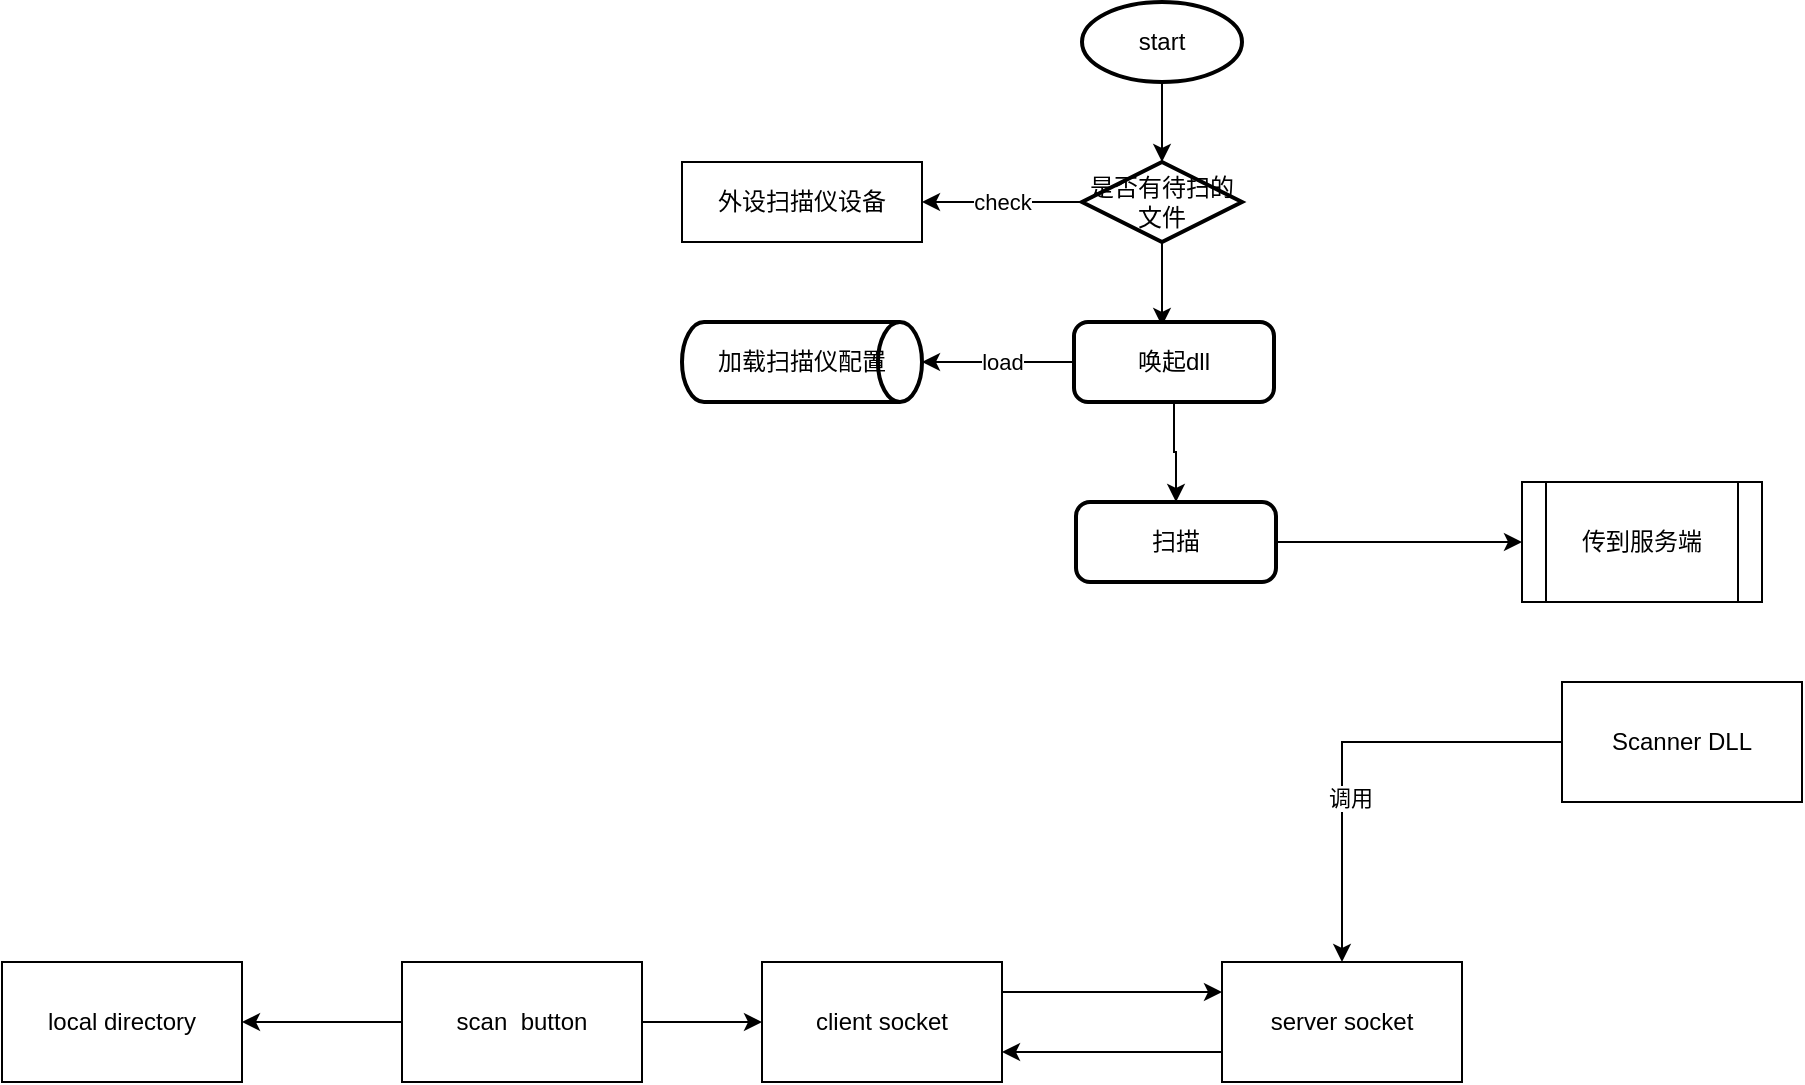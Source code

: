 <mxfile version="16.2.2" type="github">
  <diagram id="gqwgJQvt6GxcC7z-_AkO" name="Page-1">
    <mxGraphModel dx="2036" dy="749" grid="1" gridSize="10" guides="1" tooltips="1" connect="1" arrows="1" fold="1" page="1" pageScale="1" pageWidth="827" pageHeight="1169" math="0" shadow="0">
      <root>
        <mxCell id="0" />
        <mxCell id="1" parent="0" />
        <mxCell id="sH6OMR17xY7aLeD4Rl4U-1" value="外设扫描仪设备" style="rounded=0;whiteSpace=wrap;html=1;" parent="1" vertex="1">
          <mxGeometry x="120" y="280" width="120" height="40" as="geometry" />
        </mxCell>
        <mxCell id="sH6OMR17xY7aLeD4Rl4U-8" style="edgeStyle=orthogonalEdgeStyle;rounded=0;orthogonalLoop=1;jettySize=auto;html=1;exitX=0.5;exitY=1;exitDx=0;exitDy=0;exitPerimeter=0;entryX=0.5;entryY=0;entryDx=0;entryDy=0;entryPerimeter=0;" parent="1" source="sH6OMR17xY7aLeD4Rl4U-3" target="sH6OMR17xY7aLeD4Rl4U-4" edge="1">
          <mxGeometry relative="1" as="geometry" />
        </mxCell>
        <mxCell id="sH6OMR17xY7aLeD4Rl4U-3" value="start" style="strokeWidth=2;html=1;shape=mxgraph.flowchart.start_1;whiteSpace=wrap;" parent="1" vertex="1">
          <mxGeometry x="320" y="200" width="80" height="40" as="geometry" />
        </mxCell>
        <mxCell id="sH6OMR17xY7aLeD4Rl4U-5" value="check" style="edgeStyle=orthogonalEdgeStyle;rounded=0;orthogonalLoop=1;jettySize=auto;html=1;exitX=0;exitY=0.5;exitDx=0;exitDy=0;exitPerimeter=0;entryX=1;entryY=0.5;entryDx=0;entryDy=0;" parent="1" source="sH6OMR17xY7aLeD4Rl4U-4" target="sH6OMR17xY7aLeD4Rl4U-1" edge="1">
          <mxGeometry relative="1" as="geometry" />
        </mxCell>
        <mxCell id="sH6OMR17xY7aLeD4Rl4U-7" style="edgeStyle=orthogonalEdgeStyle;rounded=0;orthogonalLoop=1;jettySize=auto;html=1;exitX=0.5;exitY=1;exitDx=0;exitDy=0;exitPerimeter=0;entryX=0.44;entryY=0.05;entryDx=0;entryDy=0;entryPerimeter=0;" parent="1" source="sH6OMR17xY7aLeD4Rl4U-4" target="sH6OMR17xY7aLeD4Rl4U-6" edge="1">
          <mxGeometry relative="1" as="geometry" />
        </mxCell>
        <mxCell id="sH6OMR17xY7aLeD4Rl4U-4" value="是否有待扫的文件" style="strokeWidth=2;html=1;shape=mxgraph.flowchart.decision;whiteSpace=wrap;" parent="1" vertex="1">
          <mxGeometry x="320" y="280" width="80" height="40" as="geometry" />
        </mxCell>
        <mxCell id="sH6OMR17xY7aLeD4Rl4U-10" value="load" style="edgeStyle=orthogonalEdgeStyle;rounded=0;orthogonalLoop=1;jettySize=auto;html=1;exitX=0;exitY=0.5;exitDx=0;exitDy=0;entryX=1;entryY=0.5;entryDx=0;entryDy=0;entryPerimeter=0;" parent="1" source="sH6OMR17xY7aLeD4Rl4U-6" target="sH6OMR17xY7aLeD4Rl4U-9" edge="1">
          <mxGeometry x="-0.053" relative="1" as="geometry">
            <mxPoint as="offset" />
          </mxGeometry>
        </mxCell>
        <mxCell id="lJNzQoqAPDn03brm3Qmj-3" style="edgeStyle=orthogonalEdgeStyle;rounded=0;orthogonalLoop=1;jettySize=auto;html=1;exitX=0.5;exitY=1;exitDx=0;exitDy=0;entryX=0.5;entryY=0;entryDx=0;entryDy=0;" edge="1" parent="1" source="sH6OMR17xY7aLeD4Rl4U-6" target="lJNzQoqAPDn03brm3Qmj-2">
          <mxGeometry relative="1" as="geometry" />
        </mxCell>
        <mxCell id="sH6OMR17xY7aLeD4Rl4U-6" value="唤起dll" style="rounded=1;whiteSpace=wrap;html=1;absoluteArcSize=1;arcSize=14;strokeWidth=2;" parent="1" vertex="1">
          <mxGeometry x="316" y="360" width="100" height="40" as="geometry" />
        </mxCell>
        <mxCell id="sH6OMR17xY7aLeD4Rl4U-9" value="加载扫描仪配置" style="strokeWidth=2;html=1;shape=mxgraph.flowchart.direct_data;whiteSpace=wrap;" parent="1" vertex="1">
          <mxGeometry x="120" y="360" width="120" height="40" as="geometry" />
        </mxCell>
        <mxCell id="lJNzQoqAPDn03brm3Qmj-5" style="edgeStyle=orthogonalEdgeStyle;rounded=0;orthogonalLoop=1;jettySize=auto;html=1;exitX=1;exitY=0.5;exitDx=0;exitDy=0;" edge="1" parent="1" source="lJNzQoqAPDn03brm3Qmj-2" target="lJNzQoqAPDn03brm3Qmj-4">
          <mxGeometry relative="1" as="geometry" />
        </mxCell>
        <mxCell id="lJNzQoqAPDn03brm3Qmj-2" value="扫描" style="rounded=1;whiteSpace=wrap;html=1;absoluteArcSize=1;arcSize=14;strokeWidth=2;" vertex="1" parent="1">
          <mxGeometry x="317" y="450" width="100" height="40" as="geometry" />
        </mxCell>
        <mxCell id="lJNzQoqAPDn03brm3Qmj-4" value="传到服务端" style="shape=process;whiteSpace=wrap;html=1;backgroundOutline=1;" vertex="1" parent="1">
          <mxGeometry x="540" y="440" width="120" height="60" as="geometry" />
        </mxCell>
        <mxCell id="lJNzQoqAPDn03brm3Qmj-8" style="edgeStyle=orthogonalEdgeStyle;rounded=0;orthogonalLoop=1;jettySize=auto;html=1;exitX=1;exitY=0.25;exitDx=0;exitDy=0;entryX=0;entryY=0.25;entryDx=0;entryDy=0;" edge="1" parent="1" source="lJNzQoqAPDn03brm3Qmj-6" target="lJNzQoqAPDn03brm3Qmj-7">
          <mxGeometry relative="1" as="geometry" />
        </mxCell>
        <mxCell id="lJNzQoqAPDn03brm3Qmj-6" value="client socket" style="rounded=0;whiteSpace=wrap;html=1;" vertex="1" parent="1">
          <mxGeometry x="160" y="680" width="120" height="60" as="geometry" />
        </mxCell>
        <mxCell id="lJNzQoqAPDn03brm3Qmj-9" style="edgeStyle=orthogonalEdgeStyle;rounded=0;orthogonalLoop=1;jettySize=auto;html=1;exitX=0;exitY=0.75;exitDx=0;exitDy=0;entryX=1;entryY=0.75;entryDx=0;entryDy=0;" edge="1" parent="1" source="lJNzQoqAPDn03brm3Qmj-7" target="lJNzQoqAPDn03brm3Qmj-6">
          <mxGeometry relative="1" as="geometry" />
        </mxCell>
        <mxCell id="lJNzQoqAPDn03brm3Qmj-7" value="server socket" style="rounded=0;whiteSpace=wrap;html=1;" vertex="1" parent="1">
          <mxGeometry x="390" y="680" width="120" height="60" as="geometry" />
        </mxCell>
        <mxCell id="lJNzQoqAPDn03brm3Qmj-11" style="edgeStyle=orthogonalEdgeStyle;rounded=0;orthogonalLoop=1;jettySize=auto;html=1;exitX=0;exitY=0.5;exitDx=0;exitDy=0;entryX=0.5;entryY=0;entryDx=0;entryDy=0;" edge="1" parent="1" source="lJNzQoqAPDn03brm3Qmj-10" target="lJNzQoqAPDn03brm3Qmj-7">
          <mxGeometry relative="1" as="geometry" />
        </mxCell>
        <mxCell id="lJNzQoqAPDn03brm3Qmj-12" value="调用" style="edgeLabel;html=1;align=center;verticalAlign=middle;resizable=0;points=[];" vertex="1" connectable="0" parent="lJNzQoqAPDn03brm3Qmj-11">
          <mxGeometry x="0.255" y="4" relative="1" as="geometry">
            <mxPoint as="offset" />
          </mxGeometry>
        </mxCell>
        <mxCell id="lJNzQoqAPDn03brm3Qmj-10" value="Scanner DLL" style="rounded=0;whiteSpace=wrap;html=1;" vertex="1" parent="1">
          <mxGeometry x="560" y="540" width="120" height="60" as="geometry" />
        </mxCell>
        <mxCell id="lJNzQoqAPDn03brm3Qmj-13" value="local directory" style="rounded=0;whiteSpace=wrap;html=1;" vertex="1" parent="1">
          <mxGeometry x="-220" y="680" width="120" height="60" as="geometry" />
        </mxCell>
        <mxCell id="lJNzQoqAPDn03brm3Qmj-15" style="edgeStyle=orthogonalEdgeStyle;rounded=0;orthogonalLoop=1;jettySize=auto;html=1;exitX=1;exitY=0.5;exitDx=0;exitDy=0;entryX=0;entryY=0.5;entryDx=0;entryDy=0;" edge="1" parent="1" source="lJNzQoqAPDn03brm3Qmj-14" target="lJNzQoqAPDn03brm3Qmj-6">
          <mxGeometry relative="1" as="geometry" />
        </mxCell>
        <mxCell id="lJNzQoqAPDn03brm3Qmj-17" style="edgeStyle=orthogonalEdgeStyle;rounded=0;orthogonalLoop=1;jettySize=auto;html=1;exitX=0;exitY=0.5;exitDx=0;exitDy=0;entryX=1;entryY=0.5;entryDx=0;entryDy=0;" edge="1" parent="1" source="lJNzQoqAPDn03brm3Qmj-14" target="lJNzQoqAPDn03brm3Qmj-13">
          <mxGeometry relative="1" as="geometry" />
        </mxCell>
        <mxCell id="lJNzQoqAPDn03brm3Qmj-14" value="scan&amp;nbsp; button" style="rounded=0;whiteSpace=wrap;html=1;" vertex="1" parent="1">
          <mxGeometry x="-20" y="680" width="120" height="60" as="geometry" />
        </mxCell>
      </root>
    </mxGraphModel>
  </diagram>
</mxfile>
